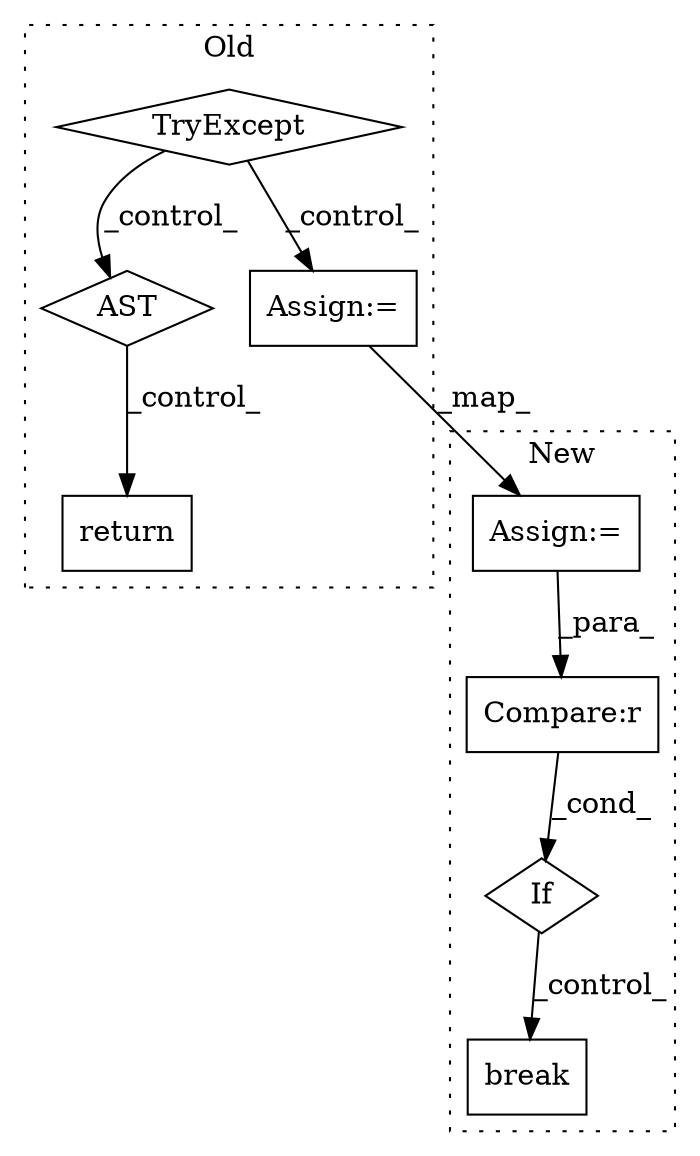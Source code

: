 digraph G {
subgraph cluster0 {
1 [label="TryExcept" a="71" s="2868" l="17" shape="diamond"];
3 [label="AST" a="2" s="2922,0" l="7,0" shape="diamond"];
7 [label="Assign:=" a="68" s="2889" l="3" shape="box"];
8 [label="return" a="93" s="2948" l="6" shape="box"];
label = "Old";
style="dotted";
}
subgraph cluster1 {
2 [label="break" a="94" s="2934" l="5" shape="box"];
4 [label="If" a="96" s="2905" l="3" shape="diamond"];
5 [label="Compare:r" a="40" s="2908" l="12" shape="box"];
6 [label="Assign:=" a="68" s="2872" l="3" shape="box"];
label = "New";
style="dotted";
}
1 -> 7 [label="_control_"];
1 -> 3 [label="_control_"];
3 -> 8 [label="_control_"];
4 -> 2 [label="_control_"];
5 -> 4 [label="_cond_"];
6 -> 5 [label="_para_"];
7 -> 6 [label="_map_"];
}